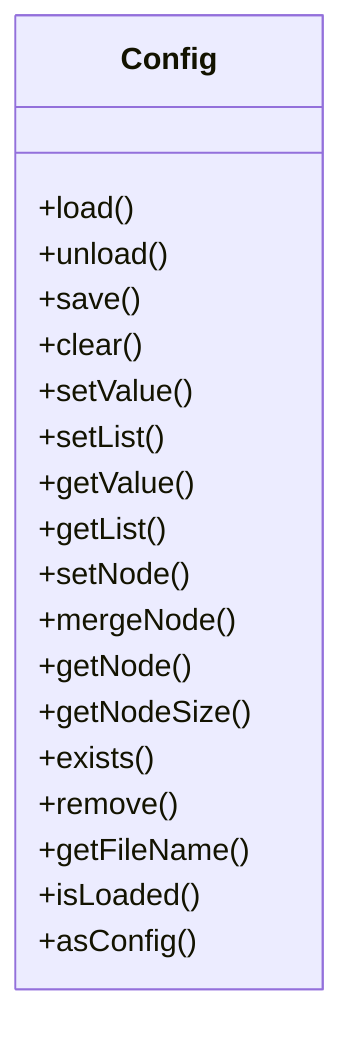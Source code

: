 classDiagram
    class Config {
        +load()
        +unload()
        +save()
        +clear()
        +setValue()
        +setList()
        +getValue()
        +getList()
        +setNode()
        +mergeNode()
        +getNode()
        +getNodeSize()
        +exists()
        +remove()
        +getFileName()
        +isLoaded()
        +asConfig()
    }
